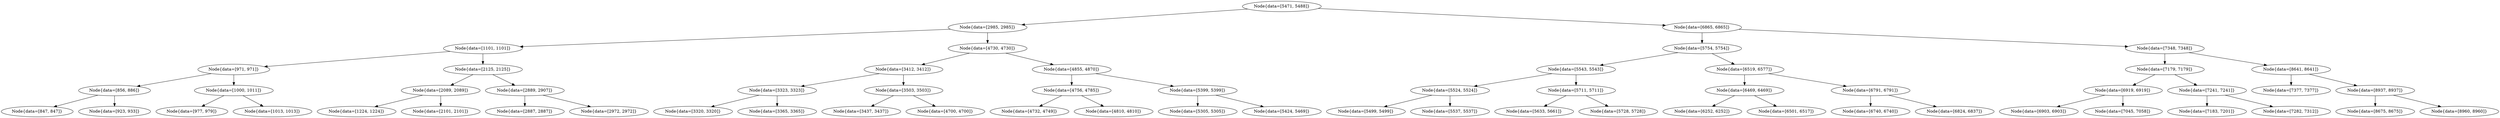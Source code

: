 digraph G{
280531669 [label="Node{data=[5471, 5488]}"]
280531669 -> 1027569178
1027569178 [label="Node{data=[2985, 2985]}"]
1027569178 -> 893835279
893835279 [label="Node{data=[1101, 1101]}"]
893835279 -> 1469907228
1469907228 [label="Node{data=[971, 971]}"]
1469907228 -> 57085696
57085696 [label="Node{data=[856, 886]}"]
57085696 -> 1160652496
1160652496 [label="Node{data=[847, 847]}"]
57085696 -> 1185618138
1185618138 [label="Node{data=[923, 933]}"]
1469907228 -> 2030138610
2030138610 [label="Node{data=[1000, 1011]}"]
2030138610 -> 1109752797
1109752797 [label="Node{data=[977, 979]}"]
2030138610 -> 1988746735
1988746735 [label="Node{data=[1013, 1013]}"]
893835279 -> 1752856108
1752856108 [label="Node{data=[2125, 2125]}"]
1752856108 -> 439232821
439232821 [label="Node{data=[2089, 2089]}"]
439232821 -> 1933328958
1933328958 [label="Node{data=[1224, 1224]}"]
439232821 -> 1264754451
1264754451 [label="Node{data=[2101, 2101]}"]
1752856108 -> 1888639813
1888639813 [label="Node{data=[2889, 2907]}"]
1888639813 -> 463381475
463381475 [label="Node{data=[2887, 2887]}"]
1888639813 -> 178401052
178401052 [label="Node{data=[2972, 2972]}"]
1027569178 -> 1441243996
1441243996 [label="Node{data=[4730, 4730]}"]
1441243996 -> 936219350
936219350 [label="Node{data=[3412, 3412]}"]
936219350 -> 1495445111
1495445111 [label="Node{data=[3323, 3323]}"]
1495445111 -> 1113829504
1113829504 [label="Node{data=[3320, 3320]}"]
1495445111 -> 720770771
720770771 [label="Node{data=[3365, 3365]}"]
936219350 -> 1911978617
1911978617 [label="Node{data=[3503, 3503]}"]
1911978617 -> 1038820134
1038820134 [label="Node{data=[3437, 3437]}"]
1911978617 -> 1658020779
1658020779 [label="Node{data=[4700, 4700]}"]
1441243996 -> 2022285740
2022285740 [label="Node{data=[4855, 4870]}"]
2022285740 -> 988690806
988690806 [label="Node{data=[4756, 4785]}"]
988690806 -> 1593368350
1593368350 [label="Node{data=[4732, 4749]}"]
988690806 -> 667890001
667890001 [label="Node{data=[4810, 4810]}"]
2022285740 -> 310276293
310276293 [label="Node{data=[5399, 5399]}"]
310276293 -> 1494277749
1494277749 [label="Node{data=[5305, 5305]}"]
310276293 -> 1091107430
1091107430 [label="Node{data=[5424, 5469]}"]
280531669 -> 521342639
521342639 [label="Node{data=[6865, 6865]}"]
521342639 -> 2114629072
2114629072 [label="Node{data=[5754, 5754]}"]
2114629072 -> 557197074
557197074 [label="Node{data=[5543, 5543]}"]
557197074 -> 669725336
669725336 [label="Node{data=[5524, 5524]}"]
669725336 -> 537536188
537536188 [label="Node{data=[5499, 5499]}"]
669725336 -> 197491520
197491520 [label="Node{data=[5537, 5537]}"]
557197074 -> 458998685
458998685 [label="Node{data=[5711, 5711]}"]
458998685 -> 1700421020
1700421020 [label="Node{data=[5633, 5661]}"]
458998685 -> 345290829
345290829 [label="Node{data=[5728, 5728]}"]
2114629072 -> 883678948
883678948 [label="Node{data=[6519, 6577]}"]
883678948 -> 1906947271
1906947271 [label="Node{data=[6469, 6469]}"]
1906947271 -> 1177072083
1177072083 [label="Node{data=[6252, 6252]}"]
1906947271 -> 2010070923
2010070923 [label="Node{data=[6501, 6517]}"]
883678948 -> 502891368
502891368 [label="Node{data=[6791, 6791]}"]
502891368 -> 566891420
566891420 [label="Node{data=[6740, 6740]}"]
502891368 -> 577734751
577734751 [label="Node{data=[6824, 6837]}"]
521342639 -> 752011518
752011518 [label="Node{data=[7348, 7348]}"]
752011518 -> 2103569615
2103569615 [label="Node{data=[7179, 7179]}"]
2103569615 -> 214320652
214320652 [label="Node{data=[6919, 6919]}"]
214320652 -> 1379207867
1379207867 [label="Node{data=[6903, 6903]}"]
214320652 -> 1746578747
1746578747 [label="Node{data=[7045, 7058]}"]
2103569615 -> 443491171
443491171 [label="Node{data=[7241, 7241]}"]
443491171 -> 606593028
606593028 [label="Node{data=[7183, 7201]}"]
443491171 -> 1589466857
1589466857 [label="Node{data=[7282, 7312]}"]
752011518 -> 1676888944
1676888944 [label="Node{data=[8641, 8641]}"]
1676888944 -> 6559830
6559830 [label="Node{data=[7377, 7377]}"]
1676888944 -> 458817438
458817438 [label="Node{data=[8937, 8937]}"]
458817438 -> 795273218
795273218 [label="Node{data=[8675, 8675]}"]
458817438 -> 1454870101
1454870101 [label="Node{data=[8960, 8960]}"]
}